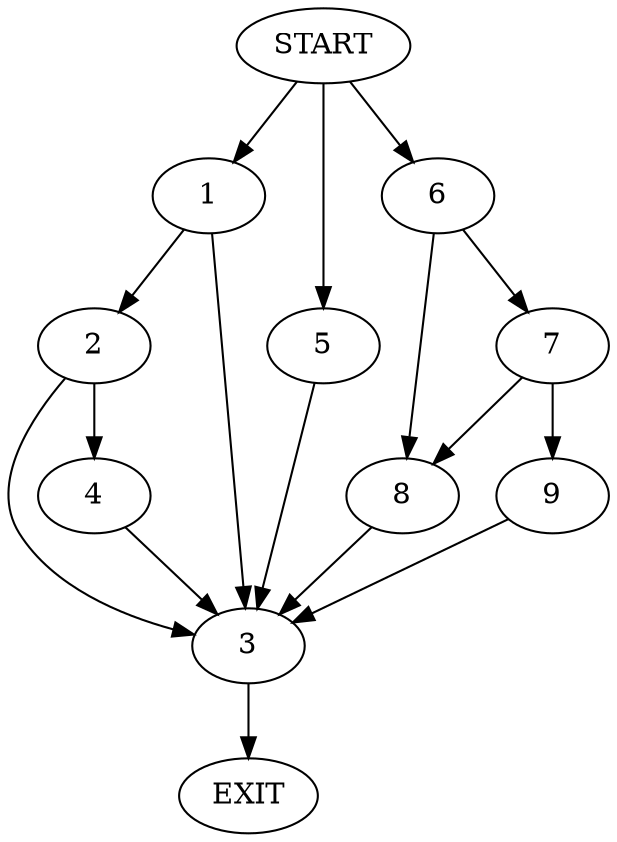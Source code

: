 digraph {
0 [label="START"]
10 [label="EXIT"]
0 -> 1
1 -> 2
1 -> 3
3 -> 10
2 -> 4
2 -> 3
4 -> 3
0 -> 5
5 -> 3
0 -> 6
6 -> 7
6 -> 8
8 -> 3
7 -> 9
7 -> 8
9 -> 3
}
